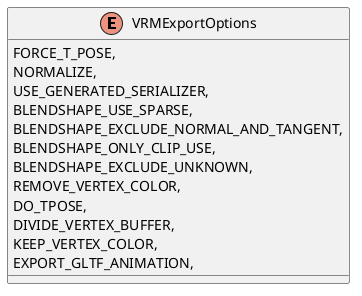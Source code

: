 @startuml
enum VRMExportOptions {
    FORCE_T_POSE,
    NORMALIZE,
    USE_GENERATED_SERIALIZER,
    BLENDSHAPE_USE_SPARSE,
    BLENDSHAPE_EXCLUDE_NORMAL_AND_TANGENT,
    BLENDSHAPE_ONLY_CLIP_USE,
    BLENDSHAPE_EXCLUDE_UNKNOWN,
    REMOVE_VERTEX_COLOR,
    DO_TPOSE,
    DIVIDE_VERTEX_BUFFER,
    KEEP_VERTEX_COLOR,
    EXPORT_GLTF_ANIMATION,
}
@enduml
